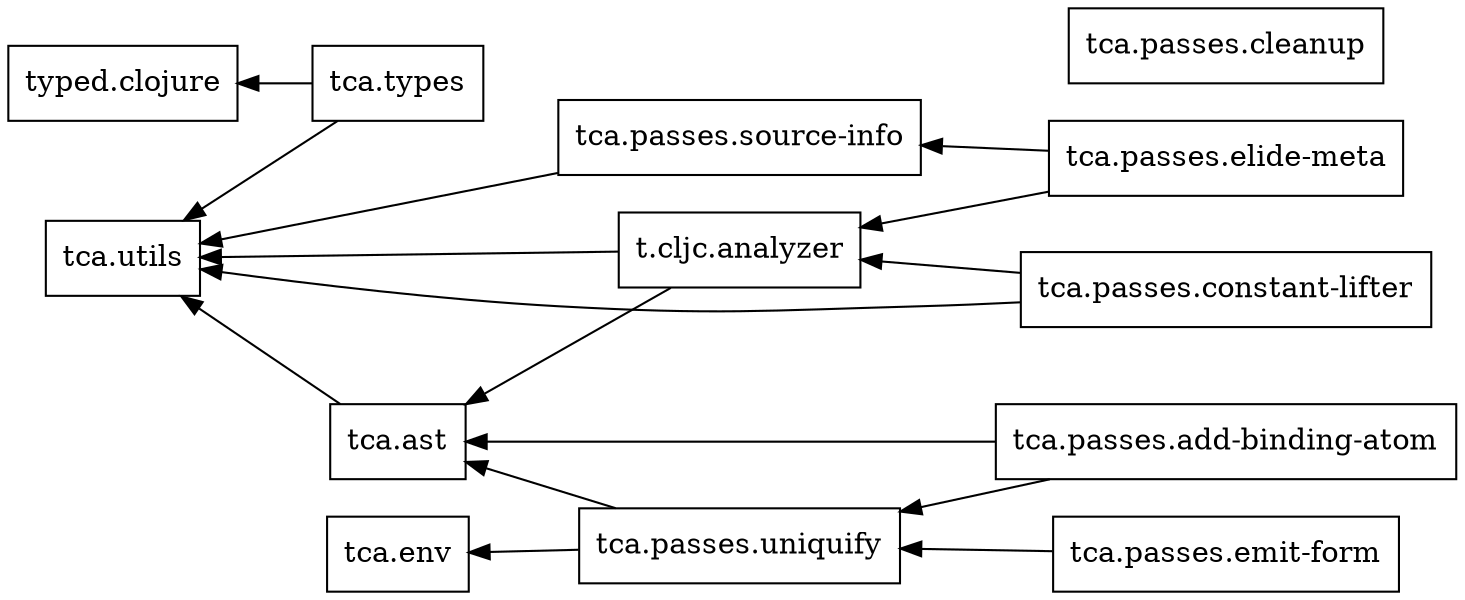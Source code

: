 strict digraph G {

rankdir = RL;

/* here start the interfaces */



{
	node [shape=box];
	
     "typed.clojure";
	"t.cljc.analyzer" -> {"tca.ast", "tca.utils"};
	"tca.ast" -> {"tca.utils"};
	"tca.utils";
	"tca.env";
	"tca.types" -> {"typed.clojure", "tca.utils"};
	"tca.utils";
	
	"tca.passes.add-binding-atom" -> {"tca.ast", "tca.passes.uniquify"};
	"tca.passes.cleanup";
	"tca.passes.constant-lifter" -> {"t.cljc.analyzer", "tca.utils"};
	"tca.passes.elide-meta"  -> {"t.cljc.analyzer", "tca.passes.source-info"};
	"tca.passes.emit-form" -> {"tca.passes.uniquify"};
	"tca.passes.source-info" -> {"tca.utils"};
	"tca.passes.uniquify" -> {"tca.ast", "tca.env"};
		
}	
}